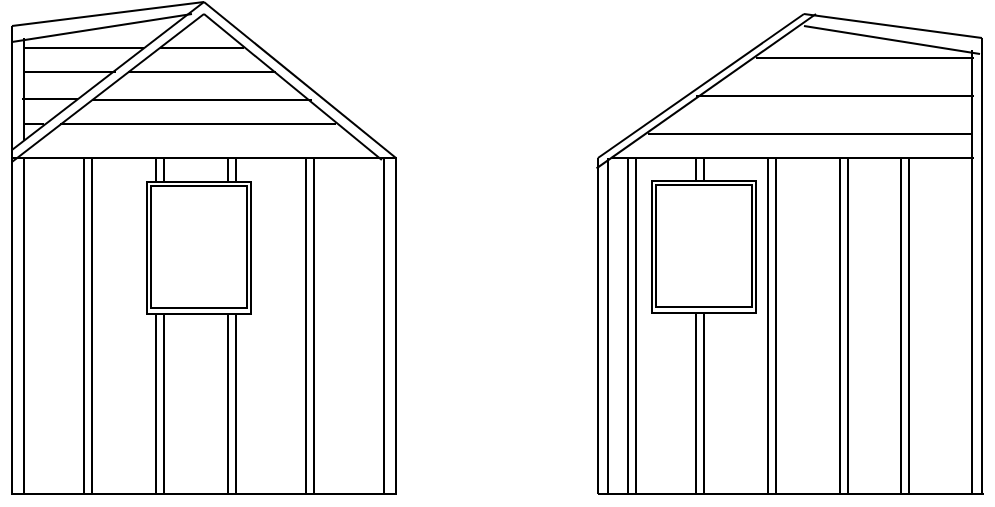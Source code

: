 <mxfile version="12.1.8" type="github" pages="1">
  <diagram id="g_ra0QsFDLkrMLtNDbzg" name="Page-1">
    <mxGraphModel dx="782" dy="433" grid="1" gridSize="6" guides="1" tooltips="1" connect="1" arrows="1" fold="1" page="1" pageScale="1" pageWidth="1100" pageHeight="850" math="0" shadow="0">
      <root>
        <mxCell id="0"/>
        <mxCell id="1" parent="0"/>
        <mxCell id="goL7TFo5vbJw7yo4EG2R-47" value="" style="rounded=0;whiteSpace=wrap;html=1;strokeWidth=1;" vertex="1" parent="1">
          <mxGeometry x="582" y="144" width="4" height="168" as="geometry"/>
        </mxCell>
        <mxCell id="goL7TFo5vbJw7yo4EG2R-52" value="" style="rounded=0;whiteSpace=wrap;html=1;strokeWidth=1;" vertex="1" parent="1">
          <mxGeometry x="560" y="155.5" width="52" height="66" as="geometry"/>
        </mxCell>
        <mxCell id="goL7TFo5vbJw7yo4EG2R-2" value="" style="rounded=0;whiteSpace=wrap;html=1;" vertex="1" parent="1">
          <mxGeometry x="246" y="144" width="180" height="168" as="geometry"/>
        </mxCell>
        <mxCell id="goL7TFo5vbJw7yo4EG2R-7" value="" style="rounded=0;whiteSpace=wrap;html=1;" vertex="1" parent="1">
          <mxGeometry x="348" y="144" width="4" height="168" as="geometry"/>
        </mxCell>
        <mxCell id="goL7TFo5vbJw7yo4EG2R-6" value="" style="rounded=0;whiteSpace=wrap;html=1;" vertex="1" parent="1">
          <mxGeometry x="312" y="144" width="4" height="168" as="geometry"/>
        </mxCell>
        <mxCell id="goL7TFo5vbJw7yo4EG2R-29" value="" style="rounded=0;whiteSpace=wrap;html=1;strokeWidth=1;" vertex="1" parent="1">
          <mxGeometry x="307.5" y="156" width="52" height="66" as="geometry"/>
        </mxCell>
        <mxCell id="goL7TFo5vbJw7yo4EG2R-1" value="" style="rounded=0;whiteSpace=wrap;html=1;" vertex="1" parent="1">
          <mxGeometry x="240" y="144" width="6" height="168" as="geometry"/>
        </mxCell>
        <mxCell id="goL7TFo5vbJw7yo4EG2R-3" value="" style="rounded=0;whiteSpace=wrap;html=1;" vertex="1" parent="1">
          <mxGeometry x="426" y="144" width="6" height="168" as="geometry"/>
        </mxCell>
        <mxCell id="goL7TFo5vbJw7yo4EG2R-4" value="" style="rounded=0;whiteSpace=wrap;html=1;" vertex="1" parent="1">
          <mxGeometry x="276" y="144" width="4" height="168" as="geometry"/>
        </mxCell>
        <mxCell id="goL7TFo5vbJw7yo4EG2R-8" value="" style="rounded=0;whiteSpace=wrap;html=1;" vertex="1" parent="1">
          <mxGeometry x="387" y="144" width="4" height="168" as="geometry"/>
        </mxCell>
        <mxCell id="goL7TFo5vbJw7yo4EG2R-9" value="" style="endArrow=none;html=1;" edge="1" parent="1">
          <mxGeometry width="50" height="50" relative="1" as="geometry">
            <mxPoint x="240" y="146" as="sourcePoint"/>
            <mxPoint x="336" y="72" as="targetPoint"/>
          </mxGeometry>
        </mxCell>
        <mxCell id="goL7TFo5vbJw7yo4EG2R-10" value="" style="endArrow=none;html=1;" edge="1" parent="1">
          <mxGeometry width="50" height="50" relative="1" as="geometry">
            <mxPoint x="240" y="140" as="sourcePoint"/>
            <mxPoint x="336" y="66" as="targetPoint"/>
          </mxGeometry>
        </mxCell>
        <mxCell id="goL7TFo5vbJw7yo4EG2R-11" value="" style="endArrow=none;html=1;" edge="1" parent="1">
          <mxGeometry width="50" height="50" relative="1" as="geometry">
            <mxPoint x="432" y="144" as="sourcePoint"/>
            <mxPoint x="336" y="66" as="targetPoint"/>
          </mxGeometry>
        </mxCell>
        <mxCell id="goL7TFo5vbJw7yo4EG2R-12" value="" style="endArrow=none;html=1;exitX=0.994;exitY=0.006;exitDx=0;exitDy=0;exitPerimeter=0;" edge="1" parent="1" source="goL7TFo5vbJw7yo4EG2R-2">
          <mxGeometry width="50" height="50" relative="1" as="geometry">
            <mxPoint x="492" y="152" as="sourcePoint"/>
            <mxPoint x="336" y="72" as="targetPoint"/>
          </mxGeometry>
        </mxCell>
        <mxCell id="goL7TFo5vbJw7yo4EG2R-13" value="" style="line;strokeWidth=1;direction=south;html=1;" vertex="1" parent="1">
          <mxGeometry x="235" y="78" width="10" height="70" as="geometry"/>
        </mxCell>
        <mxCell id="goL7TFo5vbJw7yo4EG2R-14" value="" style="line;strokeWidth=1;direction=south;html=1;" vertex="1" parent="1">
          <mxGeometry x="241" y="84" width="10" height="51" as="geometry"/>
        </mxCell>
        <mxCell id="goL7TFo5vbJw7yo4EG2R-15" value="" style="endArrow=none;html=1;" edge="1" parent="1">
          <mxGeometry width="50" height="50" relative="1" as="geometry">
            <mxPoint x="240" y="86" as="sourcePoint"/>
            <mxPoint x="330" y="72" as="targetPoint"/>
          </mxGeometry>
        </mxCell>
        <mxCell id="goL7TFo5vbJw7yo4EG2R-16" value="" style="endArrow=none;html=1;" edge="1" parent="1">
          <mxGeometry width="50" height="50" relative="1" as="geometry">
            <mxPoint x="240" y="78" as="sourcePoint"/>
            <mxPoint x="336" y="66" as="targetPoint"/>
          </mxGeometry>
        </mxCell>
        <mxCell id="goL7TFo5vbJw7yo4EG2R-17" value="" style="line;strokeWidth=1;html=1;" vertex="1" parent="1">
          <mxGeometry x="246" y="84" width="60" height="10" as="geometry"/>
        </mxCell>
        <mxCell id="goL7TFo5vbJw7yo4EG2R-18" value="" style="line;strokeWidth=1;html=1;" vertex="1" parent="1">
          <mxGeometry x="246" y="96" width="46" height="10" as="geometry"/>
        </mxCell>
        <mxCell id="goL7TFo5vbJw7yo4EG2R-19" value="" style="line;strokeWidth=1;html=1;" vertex="1" parent="1">
          <mxGeometry x="245" y="109.5" width="28" height="10" as="geometry"/>
        </mxCell>
        <mxCell id="goL7TFo5vbJw7yo4EG2R-21" value="" style="line;strokeWidth=1;html=1;" vertex="1" parent="1">
          <mxGeometry x="314" y="84" width="42" height="10" as="geometry"/>
        </mxCell>
        <mxCell id="goL7TFo5vbJw7yo4EG2R-22" value="" style="line;strokeWidth=1;html=1;" vertex="1" parent="1">
          <mxGeometry x="298" y="96" width="74" height="10" as="geometry"/>
        </mxCell>
        <mxCell id="goL7TFo5vbJw7yo4EG2R-23" value="" style="line;strokeWidth=1;html=1;" vertex="1" parent="1">
          <mxGeometry x="280" y="110" width="110" height="10" as="geometry"/>
        </mxCell>
        <mxCell id="goL7TFo5vbJw7yo4EG2R-24" value="" style="line;strokeWidth=1;html=1;" vertex="1" parent="1">
          <mxGeometry x="246" y="122" width="10" height="10" as="geometry"/>
        </mxCell>
        <mxCell id="goL7TFo5vbJw7yo4EG2R-27" value="" style="line;strokeWidth=1;html=1;" vertex="1" parent="1">
          <mxGeometry x="264" y="122" width="138" height="10" as="geometry"/>
        </mxCell>
        <mxCell id="goL7TFo5vbJw7yo4EG2R-28" value="" style="rounded=0;whiteSpace=wrap;html=1;strokeWidth=1;direction=south;" vertex="1" parent="1">
          <mxGeometry x="309.5" y="158" width="48" height="61" as="geometry"/>
        </mxCell>
        <mxCell id="goL7TFo5vbJw7yo4EG2R-31" value="" style="line;strokeWidth=1;direction=south;html=1;" vertex="1" parent="1">
          <mxGeometry x="528" y="144" width="10" height="168" as="geometry"/>
        </mxCell>
        <mxCell id="goL7TFo5vbJw7yo4EG2R-32" value="" style="line;strokeWidth=1;direction=south;html=1;" vertex="1" parent="1">
          <mxGeometry x="720" y="84" width="10" height="228" as="geometry"/>
        </mxCell>
        <mxCell id="goL7TFo5vbJw7yo4EG2R-33" value="" style="line;strokeWidth=1;html=1;" vertex="1" parent="1">
          <mxGeometry x="533" y="307" width="193" height="10" as="geometry"/>
        </mxCell>
        <mxCell id="goL7TFo5vbJw7yo4EG2R-34" value="" style="endArrow=none;html=1;exitX=0;exitY=0.5;exitDx=0;exitDy=0;exitPerimeter=0;" edge="1" parent="1" source="goL7TFo5vbJw7yo4EG2R-31">
          <mxGeometry width="50" height="50" relative="1" as="geometry">
            <mxPoint x="538" y="139" as="sourcePoint"/>
            <mxPoint x="636" y="72" as="targetPoint"/>
          </mxGeometry>
        </mxCell>
        <mxCell id="goL7TFo5vbJw7yo4EG2R-35" value="" style="endArrow=none;html=1;entryX=0;entryY=0.5;entryDx=0;entryDy=0;entryPerimeter=0;" edge="1" parent="1" target="goL7TFo5vbJw7yo4EG2R-32">
          <mxGeometry width="50" height="50" relative="1" as="geometry">
            <mxPoint x="636" y="72" as="sourcePoint"/>
            <mxPoint x="722" y="84" as="targetPoint"/>
          </mxGeometry>
        </mxCell>
        <mxCell id="goL7TFo5vbJw7yo4EG2R-36" value="" style="endArrow=none;html=1;exitX=0.031;exitY=0.571;exitDx=0;exitDy=0;exitPerimeter=0;" edge="1" parent="1" source="goL7TFo5vbJw7yo4EG2R-31">
          <mxGeometry width="50" height="50" relative="1" as="geometry">
            <mxPoint x="576" y="176" as="sourcePoint"/>
            <mxPoint x="642" y="72" as="targetPoint"/>
          </mxGeometry>
        </mxCell>
        <mxCell id="goL7TFo5vbJw7yo4EG2R-37" value="" style="endArrow=none;html=1;" edge="1" parent="1">
          <mxGeometry width="50" height="50" relative="1" as="geometry">
            <mxPoint x="724" y="92" as="sourcePoint"/>
            <mxPoint x="636" y="78" as="targetPoint"/>
          </mxGeometry>
        </mxCell>
        <mxCell id="goL7TFo5vbJw7yo4EG2R-38" value="" style="line;strokeWidth=1;direction=south;html=1;" vertex="1" parent="1">
          <mxGeometry x="715" y="90" width="10" height="222" as="geometry"/>
        </mxCell>
        <mxCell id="goL7TFo5vbJw7yo4EG2R-39" value="" style="line;strokeWidth=1;direction=south;html=1;" vertex="1" parent="1">
          <mxGeometry x="533" y="144" width="10" height="168" as="geometry"/>
        </mxCell>
        <mxCell id="goL7TFo5vbJw7yo4EG2R-40" value="" style="line;strokeWidth=1;html=1;" vertex="1" parent="1">
          <mxGeometry x="540" y="139" width="181" height="10" as="geometry"/>
        </mxCell>
        <mxCell id="goL7TFo5vbJw7yo4EG2R-41" value="" style="line;strokeWidth=1;html=1;" vertex="1" parent="1">
          <mxGeometry x="558" y="127" width="162" height="10" as="geometry"/>
        </mxCell>
        <mxCell id="goL7TFo5vbJw7yo4EG2R-42" value="" style="line;strokeWidth=1;html=1;" vertex="1" parent="1">
          <mxGeometry x="582" y="108" width="139" height="10" as="geometry"/>
        </mxCell>
        <mxCell id="goL7TFo5vbJw7yo4EG2R-43" value="" style="line;strokeWidth=1;html=1;" vertex="1" parent="1">
          <mxGeometry x="612" y="89" width="109" height="10" as="geometry"/>
        </mxCell>
        <mxCell id="goL7TFo5vbJw7yo4EG2R-45" value="" style="rounded=0;whiteSpace=wrap;html=1;strokeWidth=1;" vertex="1" parent="1">
          <mxGeometry x="548" y="144" width="4" height="168" as="geometry"/>
        </mxCell>
        <mxCell id="goL7TFo5vbJw7yo4EG2R-48" value="" style="rounded=0;whiteSpace=wrap;html=1;strokeWidth=1;" vertex="1" parent="1">
          <mxGeometry x="618" y="144" width="4" height="168" as="geometry"/>
        </mxCell>
        <mxCell id="goL7TFo5vbJw7yo4EG2R-49" value="" style="rounded=0;whiteSpace=wrap;html=1;strokeWidth=1;" vertex="1" parent="1">
          <mxGeometry x="654" y="144" width="4" height="168" as="geometry"/>
        </mxCell>
        <mxCell id="goL7TFo5vbJw7yo4EG2R-50" value="" style="rounded=0;whiteSpace=wrap;html=1;strokeWidth=1;" vertex="1" parent="1">
          <mxGeometry x="684.5" y="144" width="4" height="168" as="geometry"/>
        </mxCell>
        <mxCell id="goL7TFo5vbJw7yo4EG2R-51" value="" style="rounded=0;whiteSpace=wrap;html=1;strokeWidth=1;direction=south;" vertex="1" parent="1">
          <mxGeometry x="562" y="157.5" width="48" height="61" as="geometry"/>
        </mxCell>
      </root>
    </mxGraphModel>
  </diagram>
</mxfile>
